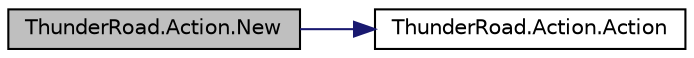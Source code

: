 digraph "ThunderRoad.Action.New"
{
 // LATEX_PDF_SIZE
  edge [fontname="Helvetica",fontsize="10",labelfontname="Helvetica",labelfontsize="10"];
  node [fontname="Helvetica",fontsize="10",shape=record];
  rankdir="LR";
  Node1 [label="ThunderRoad.Action.New",height=0.2,width=0.4,color="black", fillcolor="grey75", style="filled", fontcolor="black",tooltip="News this instance."];
  Node1 -> Node2 [color="midnightblue",fontsize="10",style="solid",fontname="Helvetica"];
  Node2 [label="ThunderRoad.Action.Action",height=0.2,width=0.4,color="black", fillcolor="white", style="filled",URL="$class_thunder_road_1_1_action.html#af083c3c457174056cd9644d9dd481a43",tooltip="Initializes a new instance of the Action class."];
}
